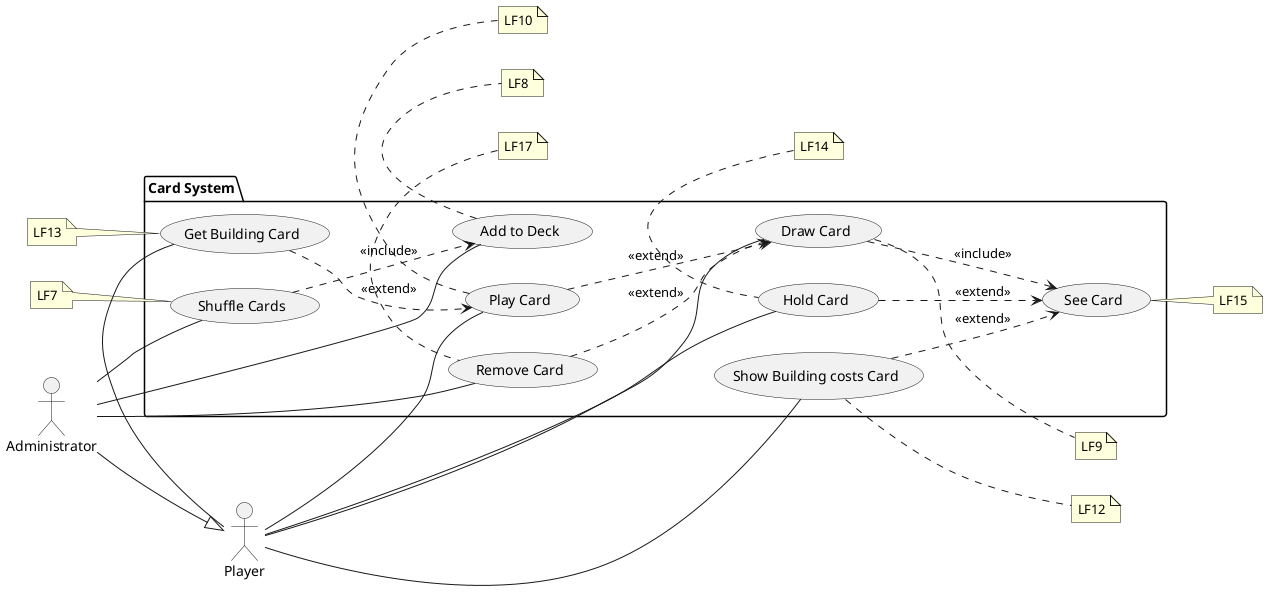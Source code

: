 @startuml

left to right direction

actor Player
actor Administrator
package "Card System" {
  usecase "Draw Card"
  usecase "Play Card"
  usecase "See Card"
  usecase "Hold Card"
  usecase "Show Building costs Card"
  usecase "Shuffle Cards"
  usecase "Add to Deck"
  usecase "Get Building Card"
  usecase "Remove Card"
}

Player -- "Draw Card"
Player -l- "Show Building costs Card"
Player -- "Play Card"
Player -- "Hold Card"
Player -- "Get Building Card"
Administrator -- "Shuffle Cards"
Administrator -- "Add to Deck"
Administrator -- "Remove Card"
Administrator --|> Player

"Play Card" ..> "Draw Card" : <<extend>>
"Get Building Card" ..> "Play Card" : <<extend>>
"Draw Card" ..> "See Card" : <<include>>
"Hold Card" ..> "See Card" : <<extend>>
"Show Building costs Card" ..> "See Card" : <<extend>>
"Shuffle Cards" ..> "Add to Deck" : <<include>>
"Remove Card" ..> "Draw Card" : <<extend>>
note right of "Draw Card" : LF9
note bottom of "Play Card" : LF10
note right of "See Card" : LF15
note top of "Hold Card" : LF14
note right of "Show Building costs Card" : LF12
note left of "Shuffle Cards" : LF7
note bottom of "Add to Deck" : LF8
note left of "Get Building Card" : LF13
note top of "Remove Card" : LF17
@enduml
